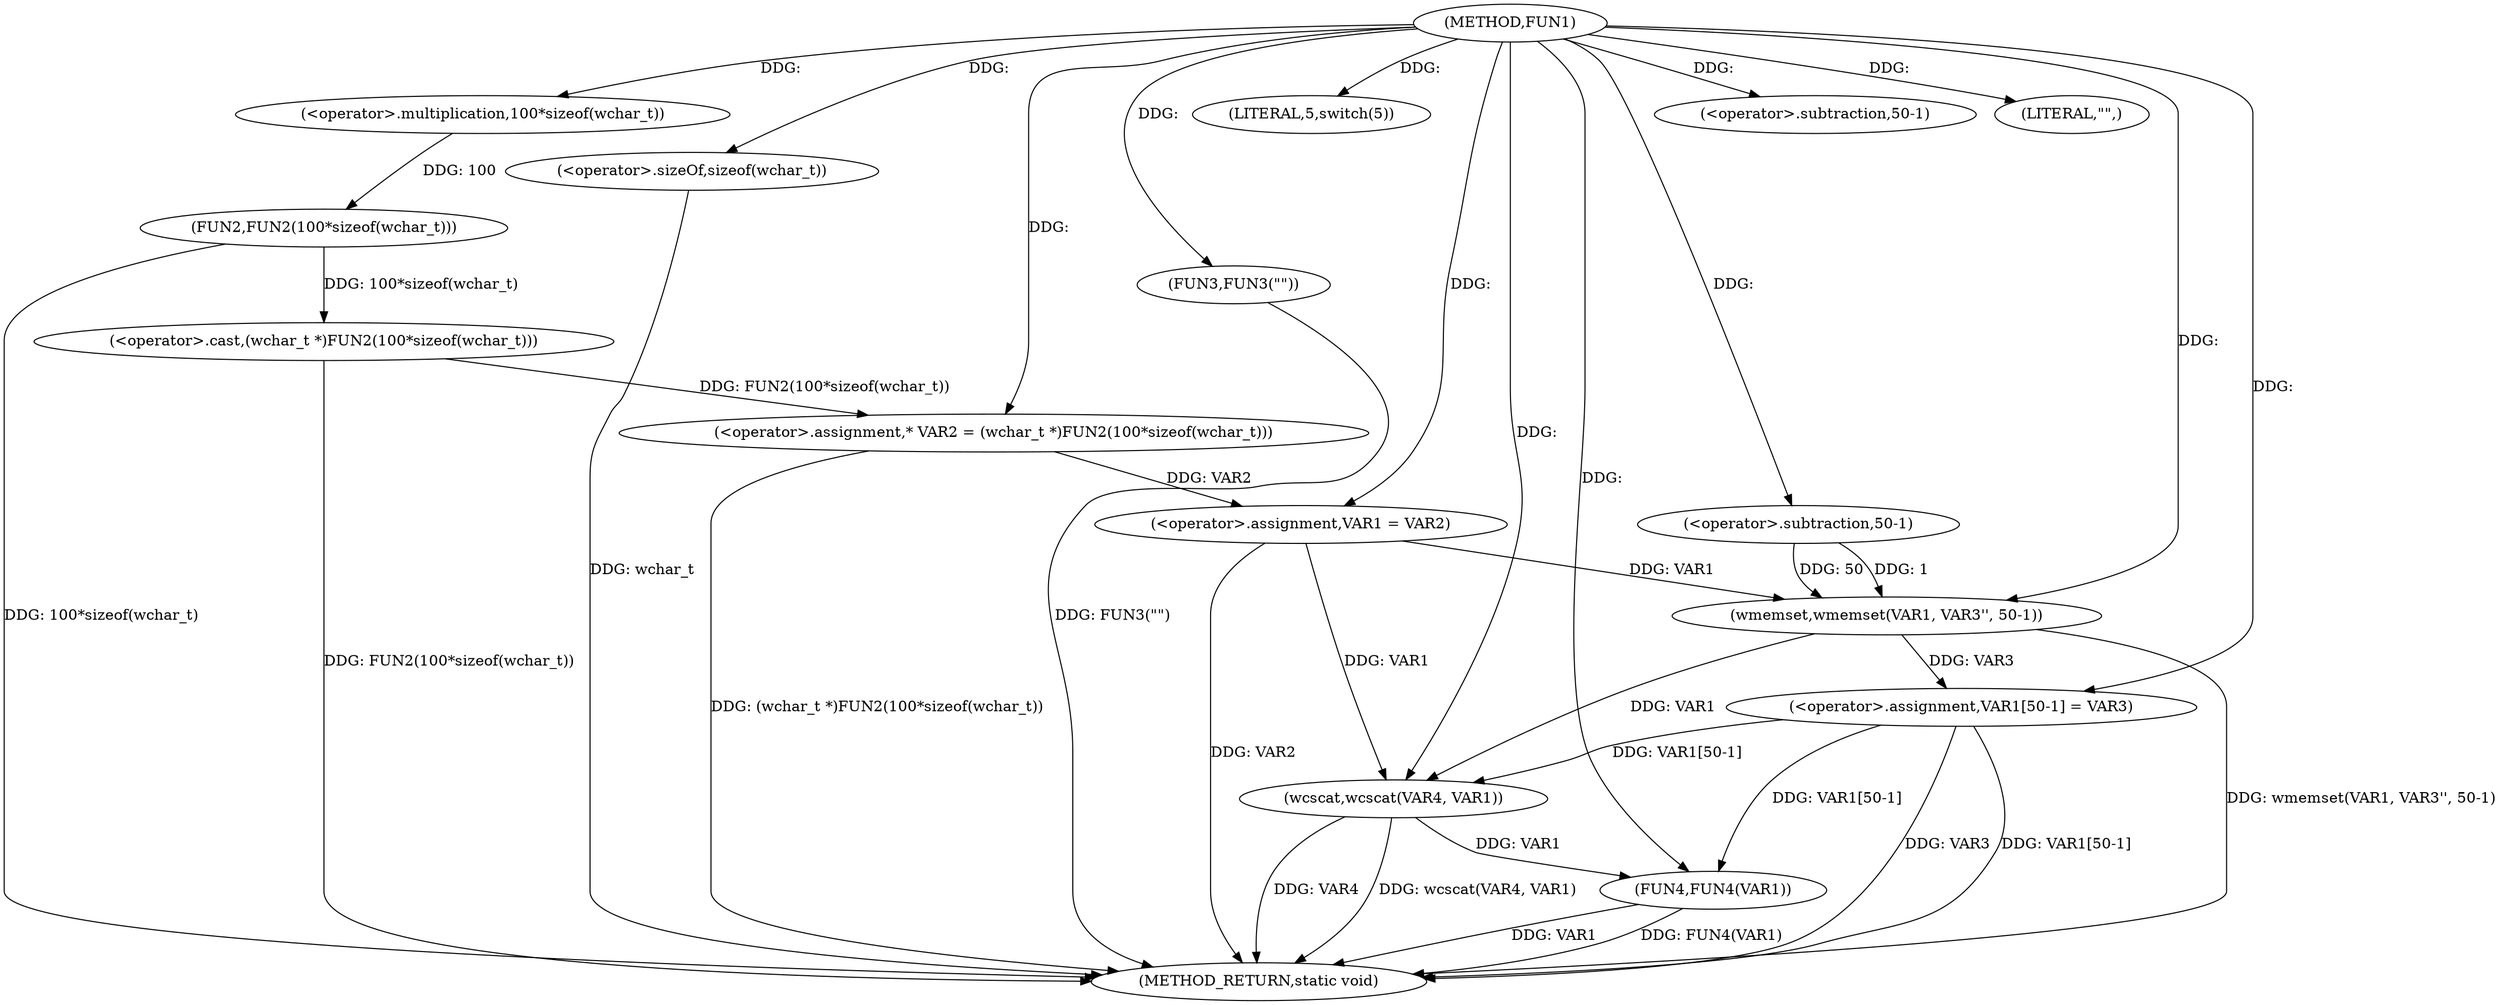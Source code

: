digraph FUN1 {  
"1000100" [label = "(METHOD,FUN1)" ]
"1000145" [label = "(METHOD_RETURN,static void)" ]
"1000104" [label = "(<operator>.assignment,* VAR2 = (wchar_t *)FUN2(100*sizeof(wchar_t)))" ]
"1000106" [label = "(<operator>.cast,(wchar_t *)FUN2(100*sizeof(wchar_t)))" ]
"1000108" [label = "(FUN2,FUN2(100*sizeof(wchar_t)))" ]
"1000109" [label = "(<operator>.multiplication,100*sizeof(wchar_t))" ]
"1000111" [label = "(<operator>.sizeOf,sizeof(wchar_t))" ]
"1000113" [label = "(<operator>.assignment,VAR1 = VAR2)" ]
"1000117" [label = "(LITERAL,5,switch(5))" ]
"1000120" [label = "(FUN3,FUN3(\"\"))" ]
"1000124" [label = "(wmemset,wmemset(VAR1, VAR3'', 50-1))" ]
"1000127" [label = "(<operator>.subtraction,50-1)" ]
"1000130" [label = "(<operator>.assignment,VAR1[50-1] = VAR3)" ]
"1000133" [label = "(<operator>.subtraction,50-1)" ]
"1000139" [label = "(LITERAL,\"\",)" ]
"1000140" [label = "(wcscat,wcscat(VAR4, VAR1))" ]
"1000143" [label = "(FUN4,FUN4(VAR1))" ]
  "1000106" -> "1000145"  [ label = "DDG: FUN2(100*sizeof(wchar_t))"] 
  "1000140" -> "1000145"  [ label = "DDG: VAR4"] 
  "1000140" -> "1000145"  [ label = "DDG: wcscat(VAR4, VAR1)"] 
  "1000143" -> "1000145"  [ label = "DDG: VAR1"] 
  "1000113" -> "1000145"  [ label = "DDG: VAR2"] 
  "1000111" -> "1000145"  [ label = "DDG: wchar_t"] 
  "1000120" -> "1000145"  [ label = "DDG: FUN3(\"\")"] 
  "1000143" -> "1000145"  [ label = "DDG: FUN4(VAR1)"] 
  "1000130" -> "1000145"  [ label = "DDG: VAR3"] 
  "1000104" -> "1000145"  [ label = "DDG: (wchar_t *)FUN2(100*sizeof(wchar_t))"] 
  "1000108" -> "1000145"  [ label = "DDG: 100*sizeof(wchar_t)"] 
  "1000130" -> "1000145"  [ label = "DDG: VAR1[50-1]"] 
  "1000124" -> "1000145"  [ label = "DDG: wmemset(VAR1, VAR3'', 50-1)"] 
  "1000106" -> "1000104"  [ label = "DDG: FUN2(100*sizeof(wchar_t))"] 
  "1000100" -> "1000104"  [ label = "DDG: "] 
  "1000108" -> "1000106"  [ label = "DDG: 100*sizeof(wchar_t)"] 
  "1000109" -> "1000108"  [ label = "DDG: 100"] 
  "1000100" -> "1000109"  [ label = "DDG: "] 
  "1000100" -> "1000111"  [ label = "DDG: "] 
  "1000104" -> "1000113"  [ label = "DDG: VAR2"] 
  "1000100" -> "1000113"  [ label = "DDG: "] 
  "1000100" -> "1000117"  [ label = "DDG: "] 
  "1000100" -> "1000120"  [ label = "DDG: "] 
  "1000113" -> "1000124"  [ label = "DDG: VAR1"] 
  "1000100" -> "1000124"  [ label = "DDG: "] 
  "1000127" -> "1000124"  [ label = "DDG: 50"] 
  "1000127" -> "1000124"  [ label = "DDG: 1"] 
  "1000100" -> "1000127"  [ label = "DDG: "] 
  "1000124" -> "1000130"  [ label = "DDG: VAR3"] 
  "1000100" -> "1000130"  [ label = "DDG: "] 
  "1000100" -> "1000133"  [ label = "DDG: "] 
  "1000100" -> "1000139"  [ label = "DDG: "] 
  "1000100" -> "1000140"  [ label = "DDG: "] 
  "1000124" -> "1000140"  [ label = "DDG: VAR1"] 
  "1000113" -> "1000140"  [ label = "DDG: VAR1"] 
  "1000130" -> "1000140"  [ label = "DDG: VAR1[50-1]"] 
  "1000140" -> "1000143"  [ label = "DDG: VAR1"] 
  "1000130" -> "1000143"  [ label = "DDG: VAR1[50-1]"] 
  "1000100" -> "1000143"  [ label = "DDG: "] 
}
